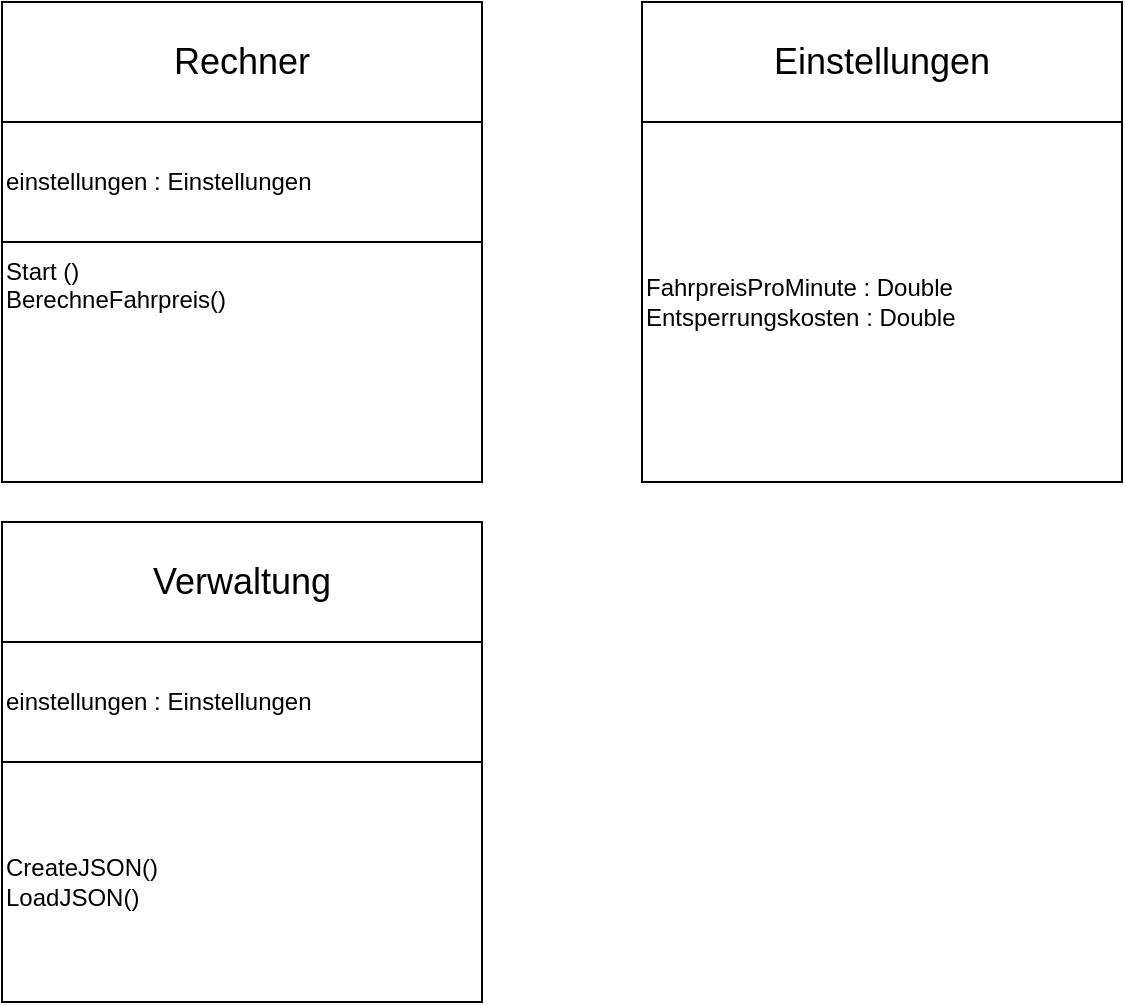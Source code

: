 <mxfile version="12.1.3" type="device" pages="1"><diagram id="wZAU7gCO2wAACCncB5Zv" name="Seite-1"><mxGraphModel dx="932" dy="396" grid="1" gridSize="10" guides="1" tooltips="1" connect="1" arrows="1" fold="1" page="1" pageScale="1" pageWidth="827" pageHeight="1169" math="0" shadow="0"><root><mxCell id="0"/><mxCell id="1" parent="0"/><mxCell id="tYZEvql0O-c0JF6dK2Wz-1" value="&lt;br&gt;&lt;br&gt;&lt;br&gt;Start ()&lt;br&gt;BerechneFahrpreis()" style="whiteSpace=wrap;html=1;aspect=fixed;align=left;" vertex="1" parent="1"><mxGeometry x="20" y="20" width="240" height="240" as="geometry"/></mxCell><mxCell id="tYZEvql0O-c0JF6dK2Wz-2" value="&lt;font style=&quot;font-size: 18px&quot;&gt;Rechner&lt;/font&gt;" style="rounded=0;whiteSpace=wrap;html=1;" vertex="1" parent="1"><mxGeometry x="20" y="20" width="240" height="60" as="geometry"/></mxCell><mxCell id="tYZEvql0O-c0JF6dK2Wz-3" value="&lt;div&gt;einstellungen : Einstellungen&lt;/div&gt;" style="rounded=0;whiteSpace=wrap;html=1;align=left;" vertex="1" parent="1"><mxGeometry x="20" y="80" width="240" height="60" as="geometry"/></mxCell><mxCell id="tYZEvql0O-c0JF6dK2Wz-6" value="" style="whiteSpace=wrap;html=1;aspect=fixed;align=left;" vertex="1" parent="1"><mxGeometry x="340" y="20" width="240" height="240" as="geometry"/></mxCell><mxCell id="tYZEvql0O-c0JF6dK2Wz-7" value="&lt;font style=&quot;font-size: 18px&quot;&gt;Einstellungen&lt;/font&gt;" style="rounded=0;whiteSpace=wrap;html=1;align=center;" vertex="1" parent="1"><mxGeometry x="340" y="20" width="240" height="60" as="geometry"/></mxCell><mxCell id="tYZEvql0O-c0JF6dK2Wz-8" value="FahrpreisProMinute : Double&lt;br&gt;Entsperrungskosten : Double" style="rounded=0;whiteSpace=wrap;html=1;align=left;" vertex="1" parent="1"><mxGeometry x="340" y="80" width="240" height="180" as="geometry"/></mxCell><mxCell id="tYZEvql0O-c0JF6dK2Wz-9" value="&lt;br&gt;&lt;br&gt;&lt;br&gt;" style="whiteSpace=wrap;html=1;aspect=fixed;align=left;" vertex="1" parent="1"><mxGeometry x="20" y="280" width="240" height="240" as="geometry"/></mxCell><mxCell id="tYZEvql0O-c0JF6dK2Wz-10" value="&lt;span style=&quot;font-size: 18px&quot;&gt;Verwaltung&lt;/span&gt;" style="rounded=0;whiteSpace=wrap;html=1;" vertex="1" parent="1"><mxGeometry x="20" y="280" width="240" height="60" as="geometry"/></mxCell><mxCell id="tYZEvql0O-c0JF6dK2Wz-11" value="einstellungen : Einstellungen" style="rounded=0;whiteSpace=wrap;html=1;align=left;" vertex="1" parent="1"><mxGeometry x="20" y="340" width="240" height="60" as="geometry"/></mxCell><mxCell id="tYZEvql0O-c0JF6dK2Wz-15" value="CreateJSON()&lt;br&gt;LoadJSON()" style="rounded=0;whiteSpace=wrap;html=1;align=left;" vertex="1" parent="1"><mxGeometry x="20" y="400" width="240" height="120" as="geometry"/></mxCell></root></mxGraphModel></diagram></mxfile>
